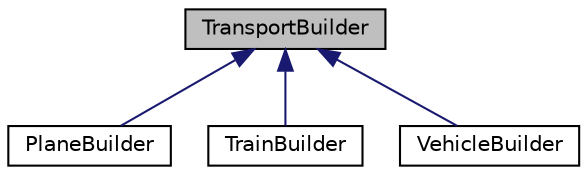 digraph "TransportBuilder"
{
 // LATEX_PDF_SIZE
  edge [fontname="Helvetica",fontsize="10",labelfontname="Helvetica",labelfontsize="10"];
  node [fontname="Helvetica",fontsize="10",shape=record];
  Node1 [label="TransportBuilder",height=0.2,width=0.4,color="black", fillcolor="grey75", style="filled", fontcolor="black",tooltip=" "];
  Node1 -> Node2 [dir="back",color="midnightblue",fontsize="10",style="solid",fontname="Helvetica"];
  Node2 [label="PlaneBuilder",height=0.2,width=0.4,color="black", fillcolor="white", style="filled",URL="$classPlaneBuilder.html",tooltip=" "];
  Node1 -> Node3 [dir="back",color="midnightblue",fontsize="10",style="solid",fontname="Helvetica"];
  Node3 [label="TrainBuilder",height=0.2,width=0.4,color="black", fillcolor="white", style="filled",URL="$classTrainBuilder.html",tooltip=" "];
  Node1 -> Node4 [dir="back",color="midnightblue",fontsize="10",style="solid",fontname="Helvetica"];
  Node4 [label="VehicleBuilder",height=0.2,width=0.4,color="black", fillcolor="white", style="filled",URL="$classVehicleBuilder.html",tooltip=" "];
}
